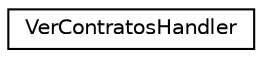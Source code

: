 digraph "Graphical Class Hierarchy"
{
 // INTERACTIVE_SVG=YES
 // LATEX_PDF_SIZE
  edge [fontname="Helvetica",fontsize="10",labelfontname="Helvetica",labelfontsize="10"];
  node [fontname="Helvetica",fontsize="10",shape=record];
  rankdir="LR";
  Node0 [label="VerContratosHandler",height=0.2,width=0.4,color="black", fillcolor="white", style="filled",URL="$classVerContratosHandler.html",tooltip="IHandler para mostrar contratos según el TipoDeUsuario que ingrese"];
}
